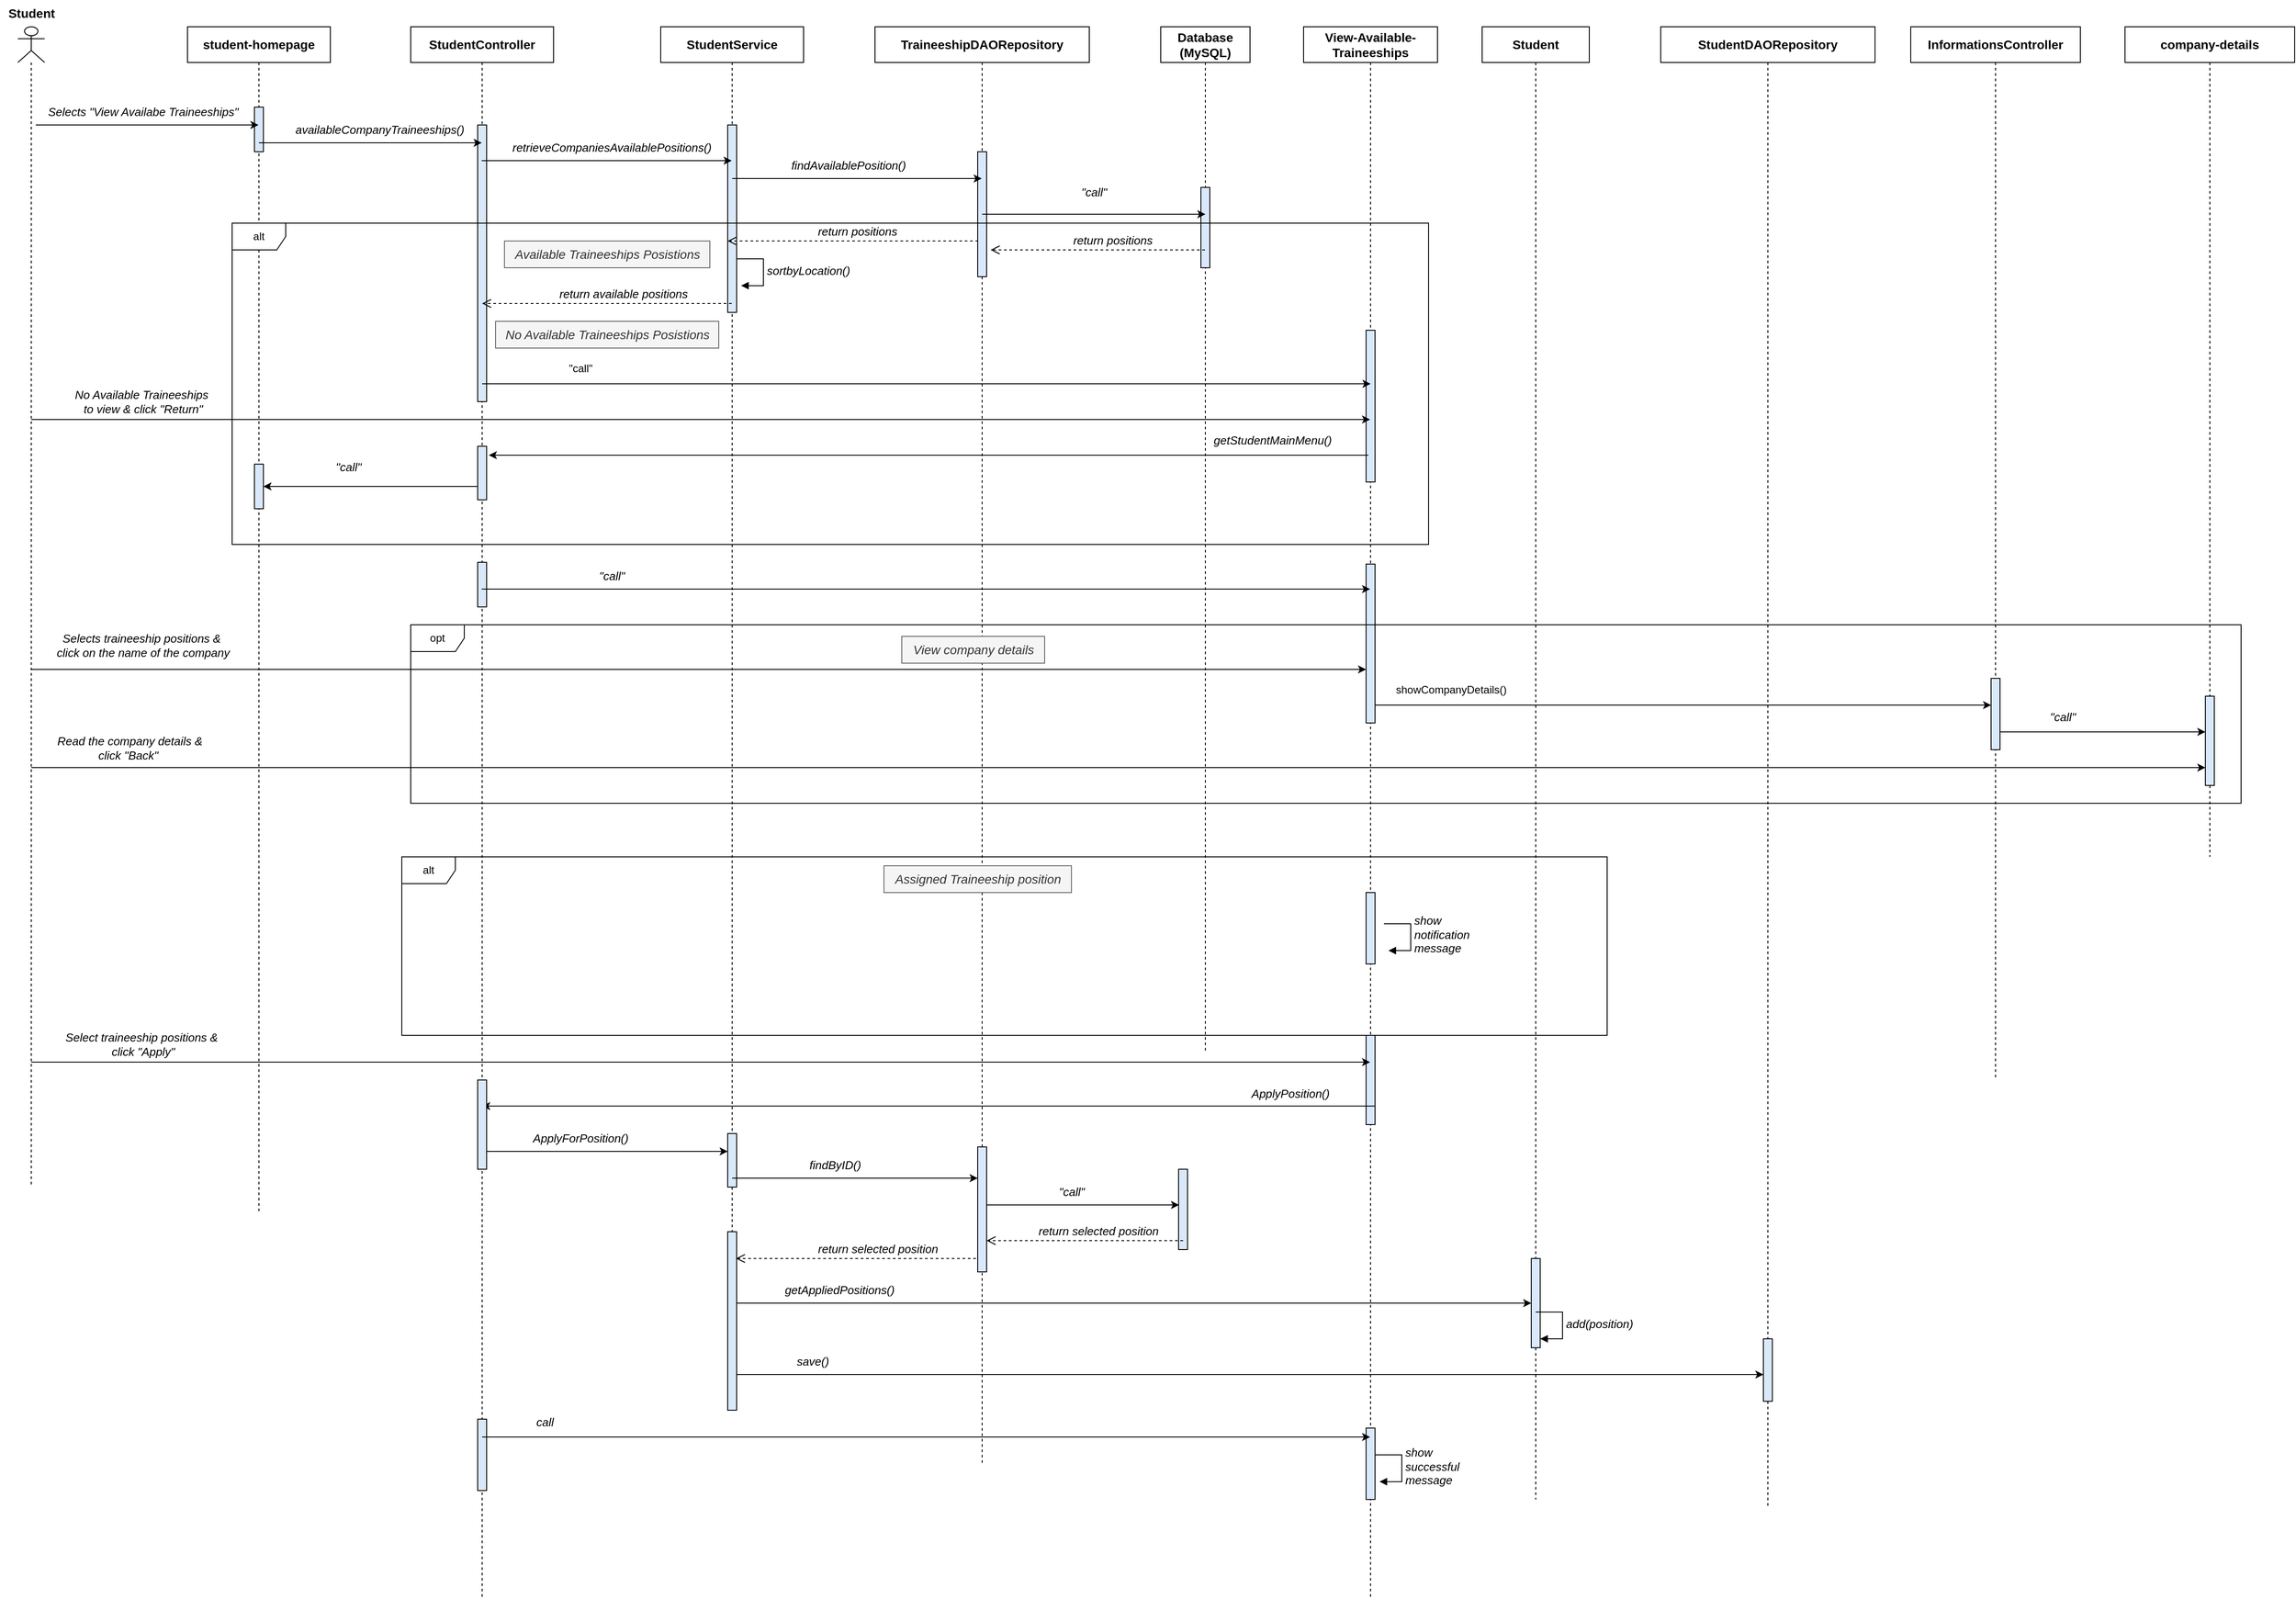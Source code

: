 <mxfile version="26.2.14">
  <diagram id="AFGC0dnQvrQcvW_sgpIP" name="Page-1">
    <mxGraphModel dx="2633" dy="2221" grid="1" gridSize="10" guides="1" tooltips="1" connect="1" arrows="1" fold="1" page="1" pageScale="1" pageWidth="850" pageHeight="1100" math="0" shadow="0">
      <root>
        <mxCell id="0" />
        <mxCell id="1" parent="0" />
        <mxCell id="hxu1r069ynIci4zNe8fm-2" value="" style="shape=umlLifeline;perimeter=lifelinePerimeter;whiteSpace=wrap;html=1;container=1;dropTarget=0;collapsible=0;recursiveResize=0;outlineConnect=0;portConstraint=eastwest;newEdgeStyle={&quot;curved&quot;:0,&quot;rounded&quot;:0};participant=umlActor;" parent="1" vertex="1">
          <mxGeometry x="-120" width="30" height="1300" as="geometry" />
        </mxCell>
        <mxCell id="hxu1r069ynIci4zNe8fm-3" value="Student" style="text;html=1;align=center;verticalAlign=middle;resizable=0;points=[];autosize=1;strokeColor=none;fillColor=none;fontSize=14;fontStyle=1" parent="1" vertex="1">
          <mxGeometry x="-140" y="-30" width="70" height="30" as="geometry" />
        </mxCell>
        <mxCell id="hxu1r069ynIci4zNe8fm-4" value="student-homepage" style="shape=umlLifeline;perimeter=lifelinePerimeter;whiteSpace=wrap;html=1;container=1;dropTarget=0;collapsible=0;recursiveResize=0;outlineConnect=0;portConstraint=eastwest;newEdgeStyle={&quot;curved&quot;:0,&quot;rounded&quot;:0};fontSize=14;fontStyle=1" parent="1" vertex="1">
          <mxGeometry x="70" width="160" height="1330" as="geometry" />
        </mxCell>
        <mxCell id="hxu1r069ynIci4zNe8fm-6" value="" style="html=1;points=[[0,0,0,0,5],[0,1,0,0,-5],[1,0,0,0,5],[1,1,0,0,-5]];perimeter=orthogonalPerimeter;outlineConnect=0;targetShapes=umlLifeline;portConstraint=eastwest;newEdgeStyle={&quot;curved&quot;:0,&quot;rounded&quot;:0};strokeColor=#000000;fillColor=#dae8fc;" parent="hxu1r069ynIci4zNe8fm-4" vertex="1">
          <mxGeometry x="75" y="90" width="10" height="50" as="geometry" />
        </mxCell>
        <mxCell id="hxu1r069ynIci4zNe8fm-88" value="" style="html=1;points=[[0,0,0,0,5],[0,1,0,0,-5],[1,0,0,0,5],[1,1,0,0,-5]];perimeter=orthogonalPerimeter;outlineConnect=0;targetShapes=umlLifeline;portConstraint=eastwest;newEdgeStyle={&quot;curved&quot;:0,&quot;rounded&quot;:0};strokeColor=#000000;fillColor=#dae8fc;" parent="hxu1r069ynIci4zNe8fm-4" vertex="1">
          <mxGeometry x="75" y="490" width="10" height="50" as="geometry" />
        </mxCell>
        <mxCell id="hxu1r069ynIci4zNe8fm-5" value="StudentController" style="shape=umlLifeline;perimeter=lifelinePerimeter;whiteSpace=wrap;html=1;container=1;dropTarget=0;collapsible=0;recursiveResize=0;outlineConnect=0;portConstraint=eastwest;newEdgeStyle={&quot;curved&quot;:0,&quot;rounded&quot;:0};fontSize=14;fontStyle=1" parent="1" vertex="1">
          <mxGeometry x="320" width="160" height="1760" as="geometry" />
        </mxCell>
        <mxCell id="hxu1r069ynIci4zNe8fm-11" value="" style="html=1;points=[[0,0,0,0,5],[0,1,0,0,-5],[1,0,0,0,5],[1,1,0,0,-5]];perimeter=orthogonalPerimeter;outlineConnect=0;targetShapes=umlLifeline;portConstraint=eastwest;newEdgeStyle={&quot;curved&quot;:0,&quot;rounded&quot;:0};strokeColor=#000000;fillColor=#dae8fc;" parent="hxu1r069ynIci4zNe8fm-5" vertex="1">
          <mxGeometry x="75" y="110" width="10" height="310" as="geometry" />
        </mxCell>
        <mxCell id="hxu1r069ynIci4zNe8fm-84" value="" style="html=1;points=[[0,0,0,0,5],[0,1,0,0,-5],[1,0,0,0,5],[1,1,0,0,-5]];perimeter=orthogonalPerimeter;outlineConnect=0;targetShapes=umlLifeline;portConstraint=eastwest;newEdgeStyle={&quot;curved&quot;:0,&quot;rounded&quot;:0};strokeColor=#000000;fillColor=#dae8fc;" parent="hxu1r069ynIci4zNe8fm-5" vertex="1">
          <mxGeometry x="75" y="470" width="10" height="60" as="geometry" />
        </mxCell>
        <mxCell id="hxu1r069ynIci4zNe8fm-91" value="" style="html=1;points=[[0,0,0,0,5],[0,1,0,0,-5],[1,0,0,0,5],[1,1,0,0,-5]];perimeter=orthogonalPerimeter;outlineConnect=0;targetShapes=umlLifeline;portConstraint=eastwest;newEdgeStyle={&quot;curved&quot;:0,&quot;rounded&quot;:0};strokeColor=#000000;fillColor=#dae8fc;" parent="hxu1r069ynIci4zNe8fm-5" vertex="1">
          <mxGeometry x="75" y="600" width="10" height="50" as="geometry" />
        </mxCell>
        <mxCell id="hxu1r069ynIci4zNe8fm-7" value="" style="endArrow=classic;html=1;rounded=0;" parent="1" target="hxu1r069ynIci4zNe8fm-4" edge="1">
          <mxGeometry width="50" height="50" relative="1" as="geometry">
            <mxPoint x="-100" y="110" as="sourcePoint" />
            <mxPoint x="140" y="110" as="targetPoint" />
          </mxGeometry>
        </mxCell>
        <mxCell id="hxu1r069ynIci4zNe8fm-9" value="&lt;font style=&quot;font-size: 13px;&quot;&gt;&lt;i&gt;Selects &quot;View Availabe Traineeships&quot;&lt;/i&gt;&lt;/font&gt;" style="text;html=1;align=center;verticalAlign=middle;resizable=0;points=[];autosize=1;strokeColor=none;fillColor=none;" parent="1" vertex="1">
          <mxGeometry x="-100" y="80" width="240" height="30" as="geometry" />
        </mxCell>
        <mxCell id="hxu1r069ynIci4zNe8fm-12" value="" style="endArrow=classic;html=1;rounded=0;" parent="1" source="hxu1r069ynIci4zNe8fm-4" target="hxu1r069ynIci4zNe8fm-5" edge="1">
          <mxGeometry width="50" height="50" relative="1" as="geometry">
            <mxPoint x="160" y="130" as="sourcePoint" />
            <mxPoint x="390" y="130" as="targetPoint" />
            <Array as="points">
              <mxPoint x="220" y="130" />
            </Array>
          </mxGeometry>
        </mxCell>
        <mxCell id="hxu1r069ynIci4zNe8fm-14" value="availableCompanyTraineeships()" style="text;html=1;align=center;verticalAlign=middle;resizable=0;points=[];autosize=1;strokeColor=none;fillColor=none;fontSize=13;fontStyle=2" parent="1" vertex="1">
          <mxGeometry x="180" y="100" width="210" height="30" as="geometry" />
        </mxCell>
        <mxCell id="hxu1r069ynIci4zNe8fm-16" value="StudentService" style="shape=umlLifeline;perimeter=lifelinePerimeter;whiteSpace=wrap;html=1;container=1;dropTarget=0;collapsible=0;recursiveResize=0;outlineConnect=0;portConstraint=eastwest;newEdgeStyle={&quot;curved&quot;:0,&quot;rounded&quot;:0};fontSize=14;fontStyle=1" parent="1" vertex="1">
          <mxGeometry x="600" width="160" height="1400" as="geometry" />
        </mxCell>
        <mxCell id="hxu1r069ynIci4zNe8fm-17" value="" style="html=1;points=[[0,0,0,0,5],[0,1,0,0,-5],[1,0,0,0,5],[1,1,0,0,-5]];perimeter=orthogonalPerimeter;outlineConnect=0;targetShapes=umlLifeline;portConstraint=eastwest;newEdgeStyle={&quot;curved&quot;:0,&quot;rounded&quot;:0};strokeColor=#000000;fillColor=#dae8fc;" parent="hxu1r069ynIci4zNe8fm-16" vertex="1">
          <mxGeometry x="75" y="110" width="10" height="210" as="geometry" />
        </mxCell>
        <mxCell id="hxu1r069ynIci4zNe8fm-48" value="" style="html=1;points=[[0,0,0,0,5],[0,1,0,0,-5],[1,0,0,0,5],[1,1,0,0,-5]];perimeter=orthogonalPerimeter;outlineConnect=0;targetShapes=umlLifeline;portConstraint=eastwest;newEdgeStyle={&quot;curved&quot;:0,&quot;rounded&quot;:0};strokeColor=#000000;fillColor=#dae8fc;" parent="hxu1r069ynIci4zNe8fm-16" vertex="1">
          <mxGeometry x="75" y="1240" width="10" height="60" as="geometry" />
        </mxCell>
        <mxCell id="hxu1r069ynIci4zNe8fm-18" value="" style="endArrow=classic;html=1;rounded=0;" parent="1" edge="1">
          <mxGeometry width="50" height="50" relative="1" as="geometry">
            <mxPoint x="399.5" y="150" as="sourcePoint" />
            <mxPoint x="679.5" y="150" as="targetPoint" />
            <Array as="points">
              <mxPoint x="495" y="150" />
            </Array>
          </mxGeometry>
        </mxCell>
        <mxCell id="hxu1r069ynIci4zNe8fm-20" value="retrieveCompaniesAvailablePositions()" style="text;html=1;align=center;verticalAlign=middle;resizable=0;points=[];autosize=1;strokeColor=none;fillColor=none;fontSize=13;fontStyle=2" parent="1" vertex="1">
          <mxGeometry x="420" y="120" width="250" height="30" as="geometry" />
        </mxCell>
        <mxCell id="hxu1r069ynIci4zNe8fm-22" value="TraineeshipDAORepository" style="shape=umlLifeline;perimeter=lifelinePerimeter;whiteSpace=wrap;html=1;container=1;dropTarget=0;collapsible=0;recursiveResize=0;outlineConnect=0;portConstraint=eastwest;newEdgeStyle={&quot;curved&quot;:0,&quot;rounded&quot;:0};fontSize=14;fontStyle=1" parent="1" vertex="1">
          <mxGeometry x="840" width="240" height="1610" as="geometry" />
        </mxCell>
        <mxCell id="hxu1r069ynIci4zNe8fm-23" value="" style="html=1;points=[[0,0,0,0,5],[0,1,0,0,-5],[1,0,0,0,5],[1,1,0,0,-5]];perimeter=orthogonalPerimeter;outlineConnect=0;targetShapes=umlLifeline;portConstraint=eastwest;newEdgeStyle={&quot;curved&quot;:0,&quot;rounded&quot;:0};strokeColor=#000000;fillColor=#dae8fc;" parent="hxu1r069ynIci4zNe8fm-22" vertex="1">
          <mxGeometry x="115" y="140" width="10" height="140" as="geometry" />
        </mxCell>
        <mxCell id="hxu1r069ynIci4zNe8fm-24" value="Database (MySQL)" style="shape=umlLifeline;perimeter=lifelinePerimeter;whiteSpace=wrap;html=1;container=1;dropTarget=0;collapsible=0;recursiveResize=0;outlineConnect=0;portConstraint=eastwest;newEdgeStyle={&quot;curved&quot;:0,&quot;rounded&quot;:0};fontSize=14;fontStyle=1" parent="1" vertex="1">
          <mxGeometry x="1160" width="100" height="1150" as="geometry" />
        </mxCell>
        <mxCell id="hxu1r069ynIci4zNe8fm-33" value="" style="html=1;points=[[0,0,0,0,5],[0,1,0,0,-5],[1,0,0,0,5],[1,1,0,0,-5]];perimeter=orthogonalPerimeter;outlineConnect=0;targetShapes=umlLifeline;portConstraint=eastwest;newEdgeStyle={&quot;curved&quot;:0,&quot;rounded&quot;:0};strokeColor=#000000;fillColor=#dae8fc;" parent="hxu1r069ynIci4zNe8fm-24" vertex="1">
          <mxGeometry x="45" y="180" width="10" height="90" as="geometry" />
        </mxCell>
        <mxCell id="hxu1r069ynIci4zNe8fm-28" value="" style="endArrow=classic;html=1;rounded=0;" parent="1" source="hxu1r069ynIci4zNe8fm-16" target="hxu1r069ynIci4zNe8fm-22" edge="1">
          <mxGeometry width="50" height="50" relative="1" as="geometry">
            <mxPoint x="720" y="170" as="sourcePoint" />
            <mxPoint x="1000" y="170" as="targetPoint" />
            <Array as="points">
              <mxPoint x="815" y="170" />
            </Array>
          </mxGeometry>
        </mxCell>
        <mxCell id="hxu1r069ynIci4zNe8fm-29" value="findAvailablePosition()" style="text;html=1;align=center;verticalAlign=middle;resizable=0;points=[];autosize=1;strokeColor=none;fillColor=none;fontSize=13;fontStyle=2" parent="1" vertex="1">
          <mxGeometry x="735" y="140" width="150" height="30" as="geometry" />
        </mxCell>
        <mxCell id="hxu1r069ynIci4zNe8fm-30" value="" style="endArrow=classic;html=1;rounded=0;" parent="1" edge="1">
          <mxGeometry width="50" height="50" relative="1" as="geometry">
            <mxPoint x="959.977" y="210.0" as="sourcePoint" />
            <mxPoint x="1210.03" y="210.0" as="targetPoint" />
          </mxGeometry>
        </mxCell>
        <mxCell id="hxu1r069ynIci4zNe8fm-34" value="&quot;call&quot;" style="text;html=1;align=center;verticalAlign=middle;resizable=0;points=[];autosize=1;strokeColor=none;fillColor=none;fontSize=13;fontStyle=2" parent="1" vertex="1">
          <mxGeometry x="1060" y="170" width="50" height="30" as="geometry" />
        </mxCell>
        <mxCell id="hxu1r069ynIci4zNe8fm-36" value="&lt;font style=&quot;font-size: 13px;&quot;&gt;&lt;i&gt;return positions&lt;/i&gt;&lt;/font&gt;" style="html=1;verticalAlign=bottom;endArrow=open;dashed=1;endSize=8;curved=0;rounded=0;" parent="1" edge="1">
          <mxGeometry x="-0.034" relative="1" as="geometry">
            <mxPoint x="955.5" y="240" as="sourcePoint" />
            <mxPoint x="675" y="240" as="targetPoint" />
            <Array as="points">
              <mxPoint x="806" y="240" />
            </Array>
            <mxPoint as="offset" />
          </mxGeometry>
        </mxCell>
        <mxCell id="hxu1r069ynIci4zNe8fm-37" value="&lt;font style=&quot;font-size: 13px;&quot;&gt;&lt;i&gt;return available positions&lt;/i&gt;&lt;/font&gt;" style="html=1;verticalAlign=bottom;endArrow=open;dashed=1;endSize=8;curved=0;rounded=0;" parent="1" source="hxu1r069ynIci4zNe8fm-16" target="hxu1r069ynIci4zNe8fm-5" edge="1">
          <mxGeometry x="-0.124" relative="1" as="geometry">
            <mxPoint x="680.5" y="290" as="sourcePoint" />
            <mxPoint x="400" y="290" as="targetPoint" />
            <Array as="points">
              <mxPoint x="540" y="310" />
            </Array>
            <mxPoint x="1" as="offset" />
          </mxGeometry>
        </mxCell>
        <mxCell id="hxu1r069ynIci4zNe8fm-38" value="View-Available-Traineeships" style="shape=umlLifeline;perimeter=lifelinePerimeter;whiteSpace=wrap;html=1;container=1;dropTarget=0;collapsible=0;recursiveResize=0;outlineConnect=0;portConstraint=eastwest;newEdgeStyle={&quot;curved&quot;:0,&quot;rounded&quot;:0};fontSize=14;fontStyle=1" parent="1" vertex="1">
          <mxGeometry x="1320" width="150" height="1760" as="geometry" />
        </mxCell>
        <mxCell id="hxu1r069ynIci4zNe8fm-35" value="" style="html=1;points=[[0,0,0,0,5],[0,1,0,0,-5],[1,0,0,0,5],[1,1,0,0,-5]];perimeter=orthogonalPerimeter;outlineConnect=0;targetShapes=umlLifeline;portConstraint=eastwest;newEdgeStyle={&quot;curved&quot;:0,&quot;rounded&quot;:0};strokeColor=#000000;fillColor=#dae8fc;" parent="hxu1r069ynIci4zNe8fm-38" vertex="1">
          <mxGeometry x="70" y="602" width="10" height="178" as="geometry" />
        </mxCell>
        <mxCell id="hxu1r069ynIci4zNe8fm-80" value="" style="html=1;points=[[0,0,0,0,5],[0,1,0,0,-5],[1,0,0,0,5],[1,1,0,0,-5]];perimeter=orthogonalPerimeter;outlineConnect=0;targetShapes=umlLifeline;portConstraint=eastwest;newEdgeStyle={&quot;curved&quot;:0,&quot;rounded&quot;:0};strokeColor=#000000;fillColor=#dae8fc;" parent="hxu1r069ynIci4zNe8fm-38" vertex="1">
          <mxGeometry x="70" y="340" width="10" height="170" as="geometry" />
        </mxCell>
        <mxCell id="hxu1r069ynIci4zNe8fm-115" value="" style="html=1;points=[[0,0,0,0,5],[0,1,0,0,-5],[1,0,0,0,5],[1,1,0,0,-5]];perimeter=orthogonalPerimeter;outlineConnect=0;targetShapes=umlLifeline;portConstraint=eastwest;newEdgeStyle={&quot;curved&quot;:0,&quot;rounded&quot;:0};strokeColor=#000000;fillColor=#dae8fc;" parent="hxu1r069ynIci4zNe8fm-38" vertex="1">
          <mxGeometry x="70" y="1130" width="10" height="100" as="geometry" />
        </mxCell>
        <mxCell id="hxu1r069ynIci4zNe8fm-118" value="" style="html=1;points=[[0,0,0,0,5],[0,1,0,0,-5],[1,0,0,0,5],[1,1,0,0,-5]];perimeter=orthogonalPerimeter;outlineConnect=0;targetShapes=umlLifeline;portConstraint=eastwest;newEdgeStyle={&quot;curved&quot;:0,&quot;rounded&quot;:0};strokeColor=#000000;fillColor=#dae8fc;" parent="hxu1r069ynIci4zNe8fm-38" vertex="1">
          <mxGeometry x="70" y="1570" width="10" height="80" as="geometry" />
        </mxCell>
        <mxCell id="hxu1r069ynIci4zNe8fm-39" value="" style="endArrow=classic;html=1;rounded=0;" parent="1" edge="1">
          <mxGeometry width="50" height="50" relative="1" as="geometry">
            <mxPoint x="399.447" y="630.0" as="sourcePoint" />
            <mxPoint x="1394.5" y="630.0" as="targetPoint" />
          </mxGeometry>
        </mxCell>
        <mxCell id="hxu1r069ynIci4zNe8fm-40" value="&quot;call&quot;" style="text;html=1;align=center;verticalAlign=middle;resizable=0;points=[];autosize=1;strokeColor=none;fillColor=none;fontSize=13;fontStyle=2" parent="1" vertex="1">
          <mxGeometry x="520" y="600" width="50" height="30" as="geometry" />
        </mxCell>
        <mxCell id="hxu1r069ynIci4zNe8fm-41" value="" style="endArrow=classic;html=1;rounded=0;" parent="1" source="hxu1r069ynIci4zNe8fm-2" edge="1">
          <mxGeometry width="50" height="50" relative="1" as="geometry">
            <mxPoint x="-100.003" y="720.0" as="sourcePoint" />
            <mxPoint x="1390" y="720.0" as="targetPoint" />
          </mxGeometry>
        </mxCell>
        <mxCell id="hxu1r069ynIci4zNe8fm-42" value="Select traineeship positions &amp;amp;&amp;nbsp;&lt;div&gt;click &quot;Apply&quot;&lt;/div&gt;" style="text;html=1;align=center;verticalAlign=middle;resizable=0;points=[];autosize=1;strokeColor=none;fillColor=none;fontSize=13;fontStyle=2" parent="1" vertex="1">
          <mxGeometry x="-80" y="1120" width="200" height="40" as="geometry" />
        </mxCell>
        <mxCell id="hxu1r069ynIci4zNe8fm-45" value="ApplyPosition()" style="text;html=1;align=center;verticalAlign=middle;resizable=0;points=[];autosize=1;strokeColor=none;fillColor=none;fontSize=13;fontStyle=2" parent="1" vertex="1">
          <mxGeometry x="1250" y="1180" width="110" height="30" as="geometry" />
        </mxCell>
        <mxCell id="hxu1r069ynIci4zNe8fm-53" value="&lt;font style=&quot;font-size: 13px;&quot;&gt;&lt;i&gt;return positions&lt;/i&gt;&lt;/font&gt;" style="html=1;verticalAlign=bottom;endArrow=open;dashed=1;endSize=8;curved=0;rounded=0;" parent="1" source="hxu1r069ynIci4zNe8fm-24" edge="1">
          <mxGeometry x="-0.124" relative="1" as="geometry">
            <mxPoint x="1219.5" y="250" as="sourcePoint" />
            <mxPoint x="969.5" y="250" as="targetPoint" />
            <Array as="points">
              <mxPoint x="1070" y="250" />
            </Array>
            <mxPoint x="1" as="offset" />
          </mxGeometry>
        </mxCell>
        <mxCell id="hxu1r069ynIci4zNe8fm-60" value="Student" style="shape=umlLifeline;perimeter=lifelinePerimeter;whiteSpace=wrap;html=1;container=1;dropTarget=0;collapsible=0;recursiveResize=0;outlineConnect=0;portConstraint=eastwest;newEdgeStyle={&quot;curved&quot;:0,&quot;rounded&quot;:0};fontSize=14;fontStyle=1" parent="1" vertex="1">
          <mxGeometry x="1520" width="120" height="1650" as="geometry" />
        </mxCell>
        <mxCell id="hxu1r069ynIci4zNe8fm-64" value="" style="html=1;points=[[0,0,0,0,5],[0,1,0,0,-5],[1,0,0,0,5],[1,1,0,0,-5]];perimeter=orthogonalPerimeter;outlineConnect=0;targetShapes=umlLifeline;portConstraint=eastwest;newEdgeStyle={&quot;curved&quot;:0,&quot;rounded&quot;:0};strokeColor=#000000;fillColor=#dae8fc;" parent="hxu1r069ynIci4zNe8fm-60" vertex="1">
          <mxGeometry x="55" y="1380" width="10" height="100" as="geometry" />
        </mxCell>
        <mxCell id="hxu1r069ynIci4zNe8fm-70" value="StudentDAORepository" style="shape=umlLifeline;perimeter=lifelinePerimeter;whiteSpace=wrap;html=1;container=1;dropTarget=0;collapsible=0;recursiveResize=0;outlineConnect=0;portConstraint=eastwest;newEdgeStyle={&quot;curved&quot;:0,&quot;rounded&quot;:0};fontSize=14;fontStyle=1" parent="1" vertex="1">
          <mxGeometry x="1720" width="240" height="1660" as="geometry" />
        </mxCell>
        <mxCell id="hxu1r069ynIci4zNe8fm-72" value="" style="html=1;points=[[0,0,0,0,5],[0,1,0,0,-5],[1,0,0,0,5],[1,1,0,0,-5]];perimeter=orthogonalPerimeter;outlineConnect=0;targetShapes=umlLifeline;portConstraint=eastwest;newEdgeStyle={&quot;curved&quot;:0,&quot;rounded&quot;:0};strokeColor=#000000;fillColor=#dae8fc;" parent="hxu1r069ynIci4zNe8fm-70" vertex="1">
          <mxGeometry x="115" y="1470" width="10" height="70" as="geometry" />
        </mxCell>
        <mxCell id="hxu1r069ynIci4zNe8fm-76" value="Available Traineeships Posistions" style="text;html=1;align=center;verticalAlign=middle;resizable=0;points=[];autosize=1;strokeColor=#666666;fillColor=#f5f5f5;fontSize=14;fontStyle=2;fontColor=#333333;" parent="1" vertex="1">
          <mxGeometry x="425" y="240" width="230" height="30" as="geometry" />
        </mxCell>
        <mxCell id="hxu1r069ynIci4zNe8fm-77" value="alt" style="shape=umlFrame;whiteSpace=wrap;html=1;pointerEvents=0;" parent="1" vertex="1">
          <mxGeometry x="120" y="220" width="1340" height="360" as="geometry" />
        </mxCell>
        <mxCell id="hxu1r069ynIci4zNe8fm-78" value="No Available Traineeships Posistions" style="text;html=1;align=center;verticalAlign=middle;resizable=0;points=[];autosize=1;strokeColor=#666666;fillColor=#f5f5f5;fontSize=14;fontStyle=2;fontColor=#333333;" parent="1" vertex="1">
          <mxGeometry x="415" y="330" width="250" height="30" as="geometry" />
        </mxCell>
        <mxCell id="hxu1r069ynIci4zNe8fm-79" value="" style="endArrow=classic;html=1;rounded=0;" parent="1" edge="1">
          <mxGeometry width="50" height="50" relative="1" as="geometry">
            <mxPoint x="399.997" y="400.0" as="sourcePoint" />
            <mxPoint x="1395.05" y="400.0" as="targetPoint" />
          </mxGeometry>
        </mxCell>
        <mxCell id="hxu1r069ynIci4zNe8fm-81" value="&quot;call&quot;" style="text;html=1;align=center;verticalAlign=middle;resizable=0;points=[];autosize=1;strokeColor=none;fillColor=none;" parent="1" vertex="1">
          <mxGeometry x="485" y="368" width="50" height="30" as="geometry" />
        </mxCell>
        <mxCell id="hxu1r069ynIci4zNe8fm-82" value="" style="endArrow=classic;html=1;rounded=0;" parent="1" source="hxu1r069ynIci4zNe8fm-2" target="hxu1r069ynIci4zNe8fm-38" edge="1">
          <mxGeometry width="50" height="50" relative="1" as="geometry">
            <mxPoint x="209.997" y="450.0" as="sourcePoint" />
            <mxPoint x="1205.05" y="450.0" as="targetPoint" />
            <Array as="points">
              <mxPoint x="290" y="440" />
            </Array>
          </mxGeometry>
        </mxCell>
        <mxCell id="hxu1r069ynIci4zNe8fm-83" value="No Available Traineeships&amp;nbsp;&lt;div&gt;to view &amp;amp; click &quot;Return&quot;&lt;/div&gt;" style="text;html=1;align=center;verticalAlign=middle;resizable=0;points=[];autosize=1;strokeColor=none;fillColor=none;fontSize=13;fontStyle=2" parent="1" vertex="1">
          <mxGeometry x="-70" y="400" width="180" height="40" as="geometry" />
        </mxCell>
        <mxCell id="hxu1r069ynIci4zNe8fm-86" value="" style="endArrow=classic;html=1;rounded=0;" parent="1" edge="1">
          <mxGeometry width="50" height="50" relative="1" as="geometry">
            <mxPoint x="1392.5" y="480" as="sourcePoint" />
            <mxPoint x="407.5" y="480" as="targetPoint" />
          </mxGeometry>
        </mxCell>
        <mxCell id="hxu1r069ynIci4zNe8fm-87" value="getStudentMainMenu()" style="text;html=1;align=center;verticalAlign=middle;resizable=0;points=[];autosize=1;strokeColor=none;fillColor=none;fontSize=13;fontStyle=2" parent="1" vertex="1">
          <mxGeometry x="1205" y="448" width="160" height="30" as="geometry" />
        </mxCell>
        <mxCell id="hxu1r069ynIci4zNe8fm-89" value="" style="endArrow=classic;html=1;rounded=0;" parent="1" source="hxu1r069ynIci4zNe8fm-84" target="hxu1r069ynIci4zNe8fm-88" edge="1">
          <mxGeometry width="50" height="50" relative="1" as="geometry">
            <mxPoint x="540" y="360" as="sourcePoint" />
            <mxPoint x="590" y="310" as="targetPoint" />
            <Array as="points">
              <mxPoint x="230" y="515" />
            </Array>
          </mxGeometry>
        </mxCell>
        <mxCell id="hxu1r069ynIci4zNe8fm-90" value="&quot;call&quot;" style="text;html=1;align=center;verticalAlign=middle;resizable=0;points=[];autosize=1;strokeColor=none;fillColor=none;fontSize=13;fontStyle=2" parent="1" vertex="1">
          <mxGeometry x="225" y="478" width="50" height="30" as="geometry" />
        </mxCell>
        <mxCell id="hxu1r069ynIci4zNe8fm-51" value="" style="html=1;points=[[0,0,0,0,5],[0,1,0,0,-5],[1,0,0,0,5],[1,1,0,0,-5]];perimeter=orthogonalPerimeter;outlineConnect=0;targetShapes=umlLifeline;portConstraint=eastwest;newEdgeStyle={&quot;curved&quot;:0,&quot;rounded&quot;:0};strokeColor=#000000;fillColor=#dae8fc;" parent="1" vertex="1">
          <mxGeometry x="1180" y="1280" width="10" height="90" as="geometry" />
        </mxCell>
        <mxCell id="hxu1r069ynIci4zNe8fm-32" value="&lt;font style=&quot;font-size: 13px;&quot;&gt;&lt;i&gt;return selected position&lt;/i&gt;&lt;/font&gt;" style="html=1;verticalAlign=bottom;endArrow=open;dashed=1;endSize=8;curved=0;rounded=0;" parent="1" target="hxu1r069ynIci4zNe8fm-50" edge="1">
          <mxGeometry x="-0.124" relative="1" as="geometry">
            <mxPoint x="1185" y="1360" as="sourcePoint" />
            <mxPoint x="935" y="1360" as="targetPoint" />
            <Array as="points">
              <mxPoint x="1035.5" y="1360" />
            </Array>
            <mxPoint x="1" as="offset" />
          </mxGeometry>
        </mxCell>
        <mxCell id="hxu1r069ynIci4zNe8fm-46" value="" style="endArrow=classic;html=1;rounded=0;" parent="1" source="hxu1r069ynIci4zNe8fm-43" target="hxu1r069ynIci4zNe8fm-48" edge="1">
          <mxGeometry width="50" height="50" relative="1" as="geometry">
            <mxPoint x="374.997" y="1260.0" as="sourcePoint" />
            <mxPoint x="655.05" y="1260.0" as="targetPoint" />
            <Array as="points">
              <mxPoint x="540" y="1260" />
            </Array>
          </mxGeometry>
        </mxCell>
        <mxCell id="hxu1r069ynIci4zNe8fm-47" value="ApplyForPosition()" style="text;html=1;align=center;verticalAlign=middle;resizable=0;points=[];autosize=1;strokeColor=none;fillColor=none;fontSize=13;fontStyle=2" parent="1" vertex="1">
          <mxGeometry x="445" y="1230" width="130" height="30" as="geometry" />
        </mxCell>
        <mxCell id="hxu1r069ynIci4zNe8fm-52" value="" style="endArrow=classic;html=1;rounded=0;" parent="1" source="hxu1r069ynIci4zNe8fm-50" edge="1">
          <mxGeometry width="50" height="50" relative="1" as="geometry">
            <mxPoint x="939.5" y="1320" as="sourcePoint" />
            <mxPoint x="1180.5" y="1320" as="targetPoint" />
          </mxGeometry>
        </mxCell>
        <mxCell id="hxu1r069ynIci4zNe8fm-54" value="&quot;call&quot;" style="text;html=1;align=center;verticalAlign=middle;resizable=0;points=[];autosize=1;strokeColor=none;fillColor=none;fontSize=13;fontStyle=2" parent="1" vertex="1">
          <mxGeometry x="1035" y="1290" width="50" height="30" as="geometry" />
        </mxCell>
        <mxCell id="hxu1r069ynIci4zNe8fm-55" value="" style="endArrow=classic;html=1;rounded=0;" parent="1" source="hxu1r069ynIci4zNe8fm-16" target="hxu1r069ynIci4zNe8fm-50" edge="1">
          <mxGeometry width="50" height="50" relative="1" as="geometry">
            <mxPoint x="680" y="1290" as="sourcePoint" />
            <mxPoint x="910.03" y="1290.0" as="targetPoint" />
            <Array as="points">
              <mxPoint x="810" y="1290" />
            </Array>
          </mxGeometry>
        </mxCell>
        <mxCell id="hxu1r069ynIci4zNe8fm-56" value="findByID()" style="text;html=1;align=center;verticalAlign=middle;resizable=0;points=[];autosize=1;strokeColor=none;fillColor=none;fontSize=13;fontStyle=2" parent="1" vertex="1">
          <mxGeometry x="755" y="1260" width="80" height="30" as="geometry" />
        </mxCell>
        <mxCell id="hxu1r069ynIci4zNe8fm-58" value="&lt;font style=&quot;font-size: 13px;&quot;&gt;&lt;i&gt;return selected position&lt;/i&gt;&lt;/font&gt;" style="html=1;verticalAlign=bottom;endArrow=open;dashed=1;endSize=8;curved=0;rounded=0;" parent="1" edge="1">
          <mxGeometry x="-0.124" relative="1" as="geometry">
            <mxPoint x="965" y="1380" as="sourcePoint" />
            <mxPoint x="684.25" y="1380" as="targetPoint" />
            <Array as="points">
              <mxPoint x="815.5" y="1380" />
            </Array>
            <mxPoint x="1" as="offset" />
          </mxGeometry>
        </mxCell>
        <mxCell id="hxu1r069ynIci4zNe8fm-65" value="" style="endArrow=classic;html=1;rounded=0;" parent="1" source="hxu1r069ynIci4zNe8fm-59" target="hxu1r069ynIci4zNe8fm-64" edge="1">
          <mxGeometry width="50" height="50" relative="1" as="geometry">
            <mxPoint x="654.447" y="1420.0" as="sourcePoint" />
            <mxPoint x="1554.5" y="1420.0" as="targetPoint" />
            <Array as="points">
              <mxPoint x="1220" y="1430" />
            </Array>
          </mxGeometry>
        </mxCell>
        <mxCell id="hxu1r069ynIci4zNe8fm-66" value="getAppliedPositions()" style="text;html=1;align=center;verticalAlign=middle;resizable=0;points=[];autosize=1;strokeColor=none;fillColor=none;fontSize=13;fontStyle=2" parent="1" vertex="1">
          <mxGeometry x="725" y="1400" width="150" height="30" as="geometry" />
        </mxCell>
        <mxCell id="hxu1r069ynIci4zNe8fm-69" value="&lt;font style=&quot;font-size: 13px;&quot;&gt;&lt;i&gt;add(position)&lt;/i&gt;&lt;/font&gt;" style="html=1;align=left;spacingLeft=2;endArrow=block;rounded=0;edgeStyle=orthogonalEdgeStyle;curved=0;rounded=0;" parent="1" edge="1">
          <mxGeometry relative="1" as="geometry">
            <mxPoint x="1580" y="1440" as="sourcePoint" />
            <Array as="points">
              <mxPoint x="1610" y="1470" />
            </Array>
            <mxPoint x="1585.0" y="1470" as="targetPoint" />
          </mxGeometry>
        </mxCell>
        <mxCell id="hxu1r069ynIci4zNe8fm-73" value="save()" style="text;html=1;align=center;verticalAlign=middle;resizable=0;points=[];autosize=1;strokeColor=none;fillColor=none;fontSize=13;fontStyle=2" parent="1" vertex="1">
          <mxGeometry x="740" y="1480" width="60" height="30" as="geometry" />
        </mxCell>
        <mxCell id="hxu1r069ynIci4zNe8fm-75" value="" style="endArrow=classic;html=1;rounded=0;" parent="1" source="hxu1r069ynIci4zNe8fm-59" target="hxu1r069ynIci4zNe8fm-72" edge="1">
          <mxGeometry width="50" height="50" relative="1" as="geometry">
            <mxPoint x="660" y="1500" as="sourcePoint" />
            <mxPoint x="1810" y="1500" as="targetPoint" />
            <Array as="points">
              <mxPoint x="1270" y="1510" />
            </Array>
          </mxGeometry>
        </mxCell>
        <mxCell id="hxu1r069ynIci4zNe8fm-92" value="opt" style="shape=umlFrame;whiteSpace=wrap;html=1;pointerEvents=0;strokeColor=#000000;" parent="1" vertex="1">
          <mxGeometry x="320" y="670" width="2050" height="200" as="geometry" />
        </mxCell>
        <mxCell id="hxu1r069ynIci4zNe8fm-93" value="Selects traineeship positions &amp;amp;&amp;nbsp;&lt;div&gt;click on the name of the company&lt;/div&gt;" style="text;html=1;align=center;verticalAlign=middle;resizable=0;points=[];autosize=1;strokeColor=none;fillColor=none;fontSize=13;fontStyle=2" parent="1" vertex="1">
          <mxGeometry x="-90" y="673" width="220" height="40" as="geometry" />
        </mxCell>
        <mxCell id="hxu1r069ynIci4zNe8fm-95" value="InformationsController" style="shape=umlLifeline;perimeter=lifelinePerimeter;whiteSpace=wrap;html=1;container=1;dropTarget=0;collapsible=0;recursiveResize=0;outlineConnect=0;portConstraint=eastwest;newEdgeStyle={&quot;curved&quot;:0,&quot;rounded&quot;:0};fontSize=14;fontStyle=1" parent="1" vertex="1">
          <mxGeometry x="2000" width="190" height="1180" as="geometry" />
        </mxCell>
        <mxCell id="hxu1r069ynIci4zNe8fm-96" value="" style="endArrow=classic;html=1;rounded=0;" parent="1" source="hxu1r069ynIci4zNe8fm-98" target="hxu1r069ynIci4zNe8fm-95" edge="1">
          <mxGeometry width="50" height="50" relative="1" as="geometry">
            <mxPoint x="1390" y="769.57" as="sourcePoint" />
            <mxPoint x="1670" y="769.57" as="targetPoint" />
            <Array as="points" />
          </mxGeometry>
        </mxCell>
        <mxCell id="hxu1r069ynIci4zNe8fm-97" value="showCompanyDetails()" style="text;html=1;align=center;verticalAlign=middle;resizable=0;points=[];autosize=1;strokeColor=none;fillColor=none;" parent="1" vertex="1">
          <mxGeometry x="1410" y="728" width="150" height="30" as="geometry" />
        </mxCell>
        <mxCell id="hxu1r069ynIci4zNe8fm-99" value="" style="endArrow=classic;html=1;rounded=0;" parent="1" source="hxu1r069ynIci4zNe8fm-35" target="hxu1r069ynIci4zNe8fm-98" edge="1">
          <mxGeometry width="50" height="50" relative="1" as="geometry">
            <mxPoint x="1400" y="760" as="sourcePoint" />
            <mxPoint x="2095" y="760" as="targetPoint" />
            <Array as="points">
              <mxPoint x="1750" y="760" />
            </Array>
          </mxGeometry>
        </mxCell>
        <mxCell id="hxu1r069ynIci4zNe8fm-98" value="" style="html=1;points=[[0,0,0,0,5],[0,1,0,0,-5],[1,0,0,0,5],[1,1,0,0,-5]];perimeter=orthogonalPerimeter;outlineConnect=0;targetShapes=umlLifeline;portConstraint=eastwest;newEdgeStyle={&quot;curved&quot;:0,&quot;rounded&quot;:0};strokeColor=#000000;fillColor=#dae8fc;" parent="1" vertex="1">
          <mxGeometry x="2090" y="730" width="10" height="80" as="geometry" />
        </mxCell>
        <mxCell id="hxu1r069ynIci4zNe8fm-100" value="company-details" style="shape=umlLifeline;perimeter=lifelinePerimeter;whiteSpace=wrap;html=1;container=1;dropTarget=0;collapsible=0;recursiveResize=0;outlineConnect=0;portConstraint=eastwest;newEdgeStyle={&quot;curved&quot;:0,&quot;rounded&quot;:0};fontSize=14;fontStyle=1" parent="1" vertex="1">
          <mxGeometry x="2240" width="190" height="930" as="geometry" />
        </mxCell>
        <mxCell id="hxu1r069ynIci4zNe8fm-102" value="" style="html=1;points=[[0,0,0,0,5],[0,1,0,0,-5],[1,0,0,0,5],[1,1,0,0,-5]];perimeter=orthogonalPerimeter;outlineConnect=0;targetShapes=umlLifeline;portConstraint=eastwest;newEdgeStyle={&quot;curved&quot;:0,&quot;rounded&quot;:0};strokeColor=#000000;fillColor=#dae8fc;" parent="hxu1r069ynIci4zNe8fm-100" vertex="1">
          <mxGeometry x="90" y="750" width="10" height="100" as="geometry" />
        </mxCell>
        <mxCell id="hxu1r069ynIci4zNe8fm-101" value="" style="endArrow=classic;html=1;rounded=0;" parent="1" source="hxu1r069ynIci4zNe8fm-98" edge="1">
          <mxGeometry width="50" height="50" relative="1" as="geometry">
            <mxPoint x="2125" y="790" as="sourcePoint" />
            <mxPoint x="2330" y="790" as="targetPoint" />
          </mxGeometry>
        </mxCell>
        <mxCell id="hxu1r069ynIci4zNe8fm-103" value="&quot;call&quot;" style="text;html=1;align=center;verticalAlign=middle;resizable=0;points=[];autosize=1;strokeColor=none;fillColor=none;fontSize=13;fontStyle=2" parent="1" vertex="1">
          <mxGeometry x="2145" y="758" width="50" height="30" as="geometry" />
        </mxCell>
        <mxCell id="hxu1r069ynIci4zNe8fm-104" value="" style="endArrow=classic;html=1;rounded=0;" parent="1" source="hxu1r069ynIci4zNe8fm-2" target="hxu1r069ynIci4zNe8fm-102" edge="1">
          <mxGeometry width="50" height="50" relative="1" as="geometry">
            <mxPoint x="-70" y="840" as="sourcePoint" />
            <mxPoint x="1426" y="840.0" as="targetPoint" />
            <Array as="points">
              <mxPoint x="1110" y="830" />
            </Array>
          </mxGeometry>
        </mxCell>
        <mxCell id="hxu1r069ynIci4zNe8fm-105" value="Read the company details &amp;amp;&lt;div&gt;click &quot;Back&quot;&amp;nbsp;&lt;/div&gt;" style="text;html=1;align=center;verticalAlign=middle;resizable=0;points=[];autosize=1;strokeColor=none;fillColor=none;fontSize=13;fontStyle=2" parent="1" vertex="1">
          <mxGeometry x="-90" y="788" width="190" height="40" as="geometry" />
        </mxCell>
        <mxCell id="hxu1r069ynIci4zNe8fm-106" value="View company details" style="text;html=1;align=center;verticalAlign=middle;resizable=0;points=[];autosize=1;strokeColor=#666666;fillColor=#f5f5f5;fontSize=14;fontStyle=2;fontColor=#333333;" parent="1" vertex="1">
          <mxGeometry x="870" y="683" width="160" height="30" as="geometry" />
        </mxCell>
        <mxCell id="hxu1r069ynIci4zNe8fm-108" value="alt" style="shape=umlFrame;whiteSpace=wrap;html=1;pointerEvents=0;" parent="1" vertex="1">
          <mxGeometry x="310" y="930" width="1350" height="200" as="geometry" />
        </mxCell>
        <mxCell id="hxu1r069ynIci4zNe8fm-109" value="Assigned Traineeship position" style="text;html=1;align=center;verticalAlign=middle;resizable=0;points=[];autosize=1;strokeColor=#666666;fillColor=#f5f5f5;fontSize=14;fontStyle=2;fontColor=#333333;" parent="1" vertex="1">
          <mxGeometry x="850" y="940" width="210" height="30" as="geometry" />
        </mxCell>
        <mxCell id="hxu1r069ynIci4zNe8fm-110" value="" style="html=1;points=[[0,0,0,0,5],[0,1,0,0,-5],[1,0,0,0,5],[1,1,0,0,-5]];perimeter=orthogonalPerimeter;outlineConnect=0;targetShapes=umlLifeline;portConstraint=eastwest;newEdgeStyle={&quot;curved&quot;:0,&quot;rounded&quot;:0};strokeColor=#000000;fillColor=#dae8fc;" parent="1" vertex="1">
          <mxGeometry x="1390" y="970" width="10" height="80" as="geometry" />
        </mxCell>
        <mxCell id="hxu1r069ynIci4zNe8fm-112" value="show&amp;nbsp;&lt;div&gt;successful&amp;nbsp;&lt;div&gt;message&lt;/div&gt;&lt;/div&gt;" style="html=1;align=left;spacingLeft=2;endArrow=block;rounded=0;edgeStyle=orthogonalEdgeStyle;curved=0;rounded=0;fontSize=13;fontStyle=2" parent="1" edge="1">
          <mxGeometry relative="1" as="geometry">
            <mxPoint x="1400" y="1600" as="sourcePoint" />
            <Array as="points">
              <mxPoint x="1430" y="1630" />
            </Array>
            <mxPoint x="1405" y="1630.059" as="targetPoint" />
          </mxGeometry>
        </mxCell>
        <mxCell id="hxu1r069ynIci4zNe8fm-113" value="" style="endArrow=classic;html=1;rounded=0;exitX=1;exitY=0.793;exitDx=0;exitDy=0;exitPerimeter=0;" parent="1" source="hxu1r069ynIci4zNe8fm-115" target="hxu1r069ynIci4zNe8fm-5" edge="1">
          <mxGeometry width="50" height="50" relative="1" as="geometry">
            <mxPoint x="1389.5" y="1209.29" as="sourcePoint" />
            <mxPoint x="425" y="1209.29" as="targetPoint" />
          </mxGeometry>
        </mxCell>
        <mxCell id="hxu1r069ynIci4zNe8fm-43" value="" style="html=1;points=[[0,0,0,0,5],[0,1,0,0,-5],[1,0,0,0,5],[1,1,0,0,-5]];perimeter=orthogonalPerimeter;outlineConnect=0;targetShapes=umlLifeline;portConstraint=eastwest;newEdgeStyle={&quot;curved&quot;:0,&quot;rounded&quot;:0};strokeColor=#000000;fillColor=#dae8fc;" parent="1" vertex="1">
          <mxGeometry x="395" y="1180" width="10" height="100" as="geometry" />
        </mxCell>
        <mxCell id="hxu1r069ynIci4zNe8fm-114" value="" style="endArrow=classic;html=1;rounded=0;" parent="1" source="hxu1r069ynIci4zNe8fm-2" target="hxu1r069ynIci4zNe8fm-38" edge="1">
          <mxGeometry width="50" height="50" relative="1" as="geometry">
            <mxPoint x="460" y="1210" as="sourcePoint" />
            <mxPoint x="1380" y="1170" as="targetPoint" />
            <Array as="points">
              <mxPoint x="650" y="1160" />
            </Array>
          </mxGeometry>
        </mxCell>
        <mxCell id="hxu1r069ynIci4zNe8fm-50" value="" style="html=1;points=[[0,0,0,0,5],[0,1,0,0,-5],[1,0,0,0,5],[1,1,0,0,-5]];perimeter=orthogonalPerimeter;outlineConnect=0;targetShapes=umlLifeline;portConstraint=eastwest;newEdgeStyle={&quot;curved&quot;:0,&quot;rounded&quot;:0};strokeColor=#000000;fillColor=#dae8fc;" parent="1" vertex="1">
          <mxGeometry x="955" y="1255" width="10" height="140" as="geometry" />
        </mxCell>
        <mxCell id="hxu1r069ynIci4zNe8fm-59" value="" style="html=1;points=[[0,0,0,0,5],[0,1,0,0,-5],[1,0,0,0,5],[1,1,0,0,-5]];perimeter=orthogonalPerimeter;outlineConnect=0;targetShapes=umlLifeline;portConstraint=eastwest;newEdgeStyle={&quot;curved&quot;:0,&quot;rounded&quot;:0};strokeColor=#000000;fillColor=#dae8fc;" parent="1" vertex="1">
          <mxGeometry x="675" y="1350" width="10" height="200" as="geometry" />
        </mxCell>
        <mxCell id="hxu1r069ynIci4zNe8fm-119" value="show&amp;nbsp;&lt;div&gt;notification&amp;nbsp;&lt;div&gt;message&lt;/div&gt;&lt;/div&gt;" style="html=1;align=left;spacingLeft=2;endArrow=block;rounded=0;edgeStyle=orthogonalEdgeStyle;curved=0;rounded=0;fontSize=13;fontStyle=2" parent="1" edge="1">
          <mxGeometry relative="1" as="geometry">
            <mxPoint x="1410" y="1004.97" as="sourcePoint" />
            <Array as="points">
              <mxPoint x="1440" y="1034.97" />
            </Array>
            <mxPoint x="1415" y="1035.029" as="targetPoint" />
          </mxGeometry>
        </mxCell>
        <mxCell id="hxu1r069ynIci4zNe8fm-120" value="" style="html=1;points=[[0,0,0,0,5],[0,1,0,0,-5],[1,0,0,0,5],[1,1,0,0,-5]];perimeter=orthogonalPerimeter;outlineConnect=0;targetShapes=umlLifeline;portConstraint=eastwest;newEdgeStyle={&quot;curved&quot;:0,&quot;rounded&quot;:0};strokeColor=#000000;fillColor=#dae8fc;" parent="1" vertex="1">
          <mxGeometry x="395" y="1560" width="10" height="80" as="geometry" />
        </mxCell>
        <mxCell id="hxu1r069ynIci4zNe8fm-121" value="" style="endArrow=classic;html=1;rounded=0;" parent="1" source="hxu1r069ynIci4zNe8fm-5" target="hxu1r069ynIci4zNe8fm-38" edge="1">
          <mxGeometry width="50" height="50" relative="1" as="geometry">
            <mxPoint x="430" y="1580" as="sourcePoint" />
            <mxPoint x="700" y="1580" as="targetPoint" />
            <Array as="points">
              <mxPoint x="565" y="1580" />
            </Array>
          </mxGeometry>
        </mxCell>
        <mxCell id="hxu1r069ynIci4zNe8fm-122" value="call" style="text;html=1;align=center;verticalAlign=middle;resizable=0;points=[];autosize=1;strokeColor=none;fillColor=none;fontSize=13;fontStyle=2" parent="1" vertex="1">
          <mxGeometry x="450" y="1548" width="40" height="30" as="geometry" />
        </mxCell>
        <mxCell id="6Q5Exr9Ix6YSxqU1gmi0-1" value="sortbyLocation()" style="html=1;align=left;spacingLeft=2;endArrow=block;rounded=0;edgeStyle=orthogonalEdgeStyle;curved=0;rounded=0;fontSize=13;fontStyle=2" parent="1" edge="1">
          <mxGeometry relative="1" as="geometry">
            <mxPoint x="685" y="260" as="sourcePoint" />
            <Array as="points">
              <mxPoint x="715" y="290" />
            </Array>
            <mxPoint x="690" y="290.059" as="targetPoint" />
          </mxGeometry>
        </mxCell>
      </root>
    </mxGraphModel>
  </diagram>
</mxfile>

